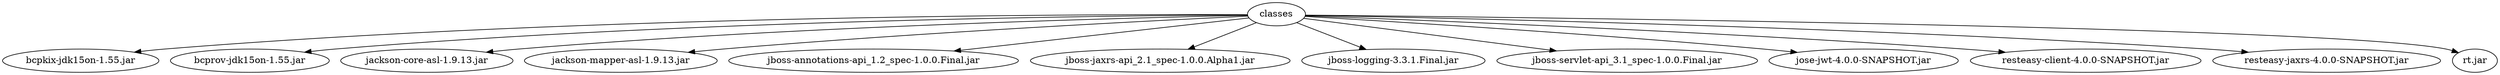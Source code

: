 digraph "summary" {
  "classes"                                          -> "bcpkix-jdk15on-1.55.jar";
  "classes"                                          -> "bcprov-jdk15on-1.55.jar";
  "classes"                                          -> "jackson-core-asl-1.9.13.jar";
  "classes"                                          -> "jackson-mapper-asl-1.9.13.jar";
  "classes"                                          -> "jboss-annotations-api_1.2_spec-1.0.0.Final.jar";
  "classes"                                          -> "jboss-jaxrs-api_2.1_spec-1.0.0.Alpha1.jar";
  "classes"                                          -> "jboss-logging-3.3.1.Final.jar";
  "classes"                                          -> "jboss-servlet-api_3.1_spec-1.0.0.Final.jar";
  "classes"                                          -> "jose-jwt-4.0.0-SNAPSHOT.jar";
  "classes"                                          -> "resteasy-client-4.0.0-SNAPSHOT.jar";
  "classes"                                          -> "resteasy-jaxrs-4.0.0-SNAPSHOT.jar";
  "classes"                                          -> "rt.jar";
}
